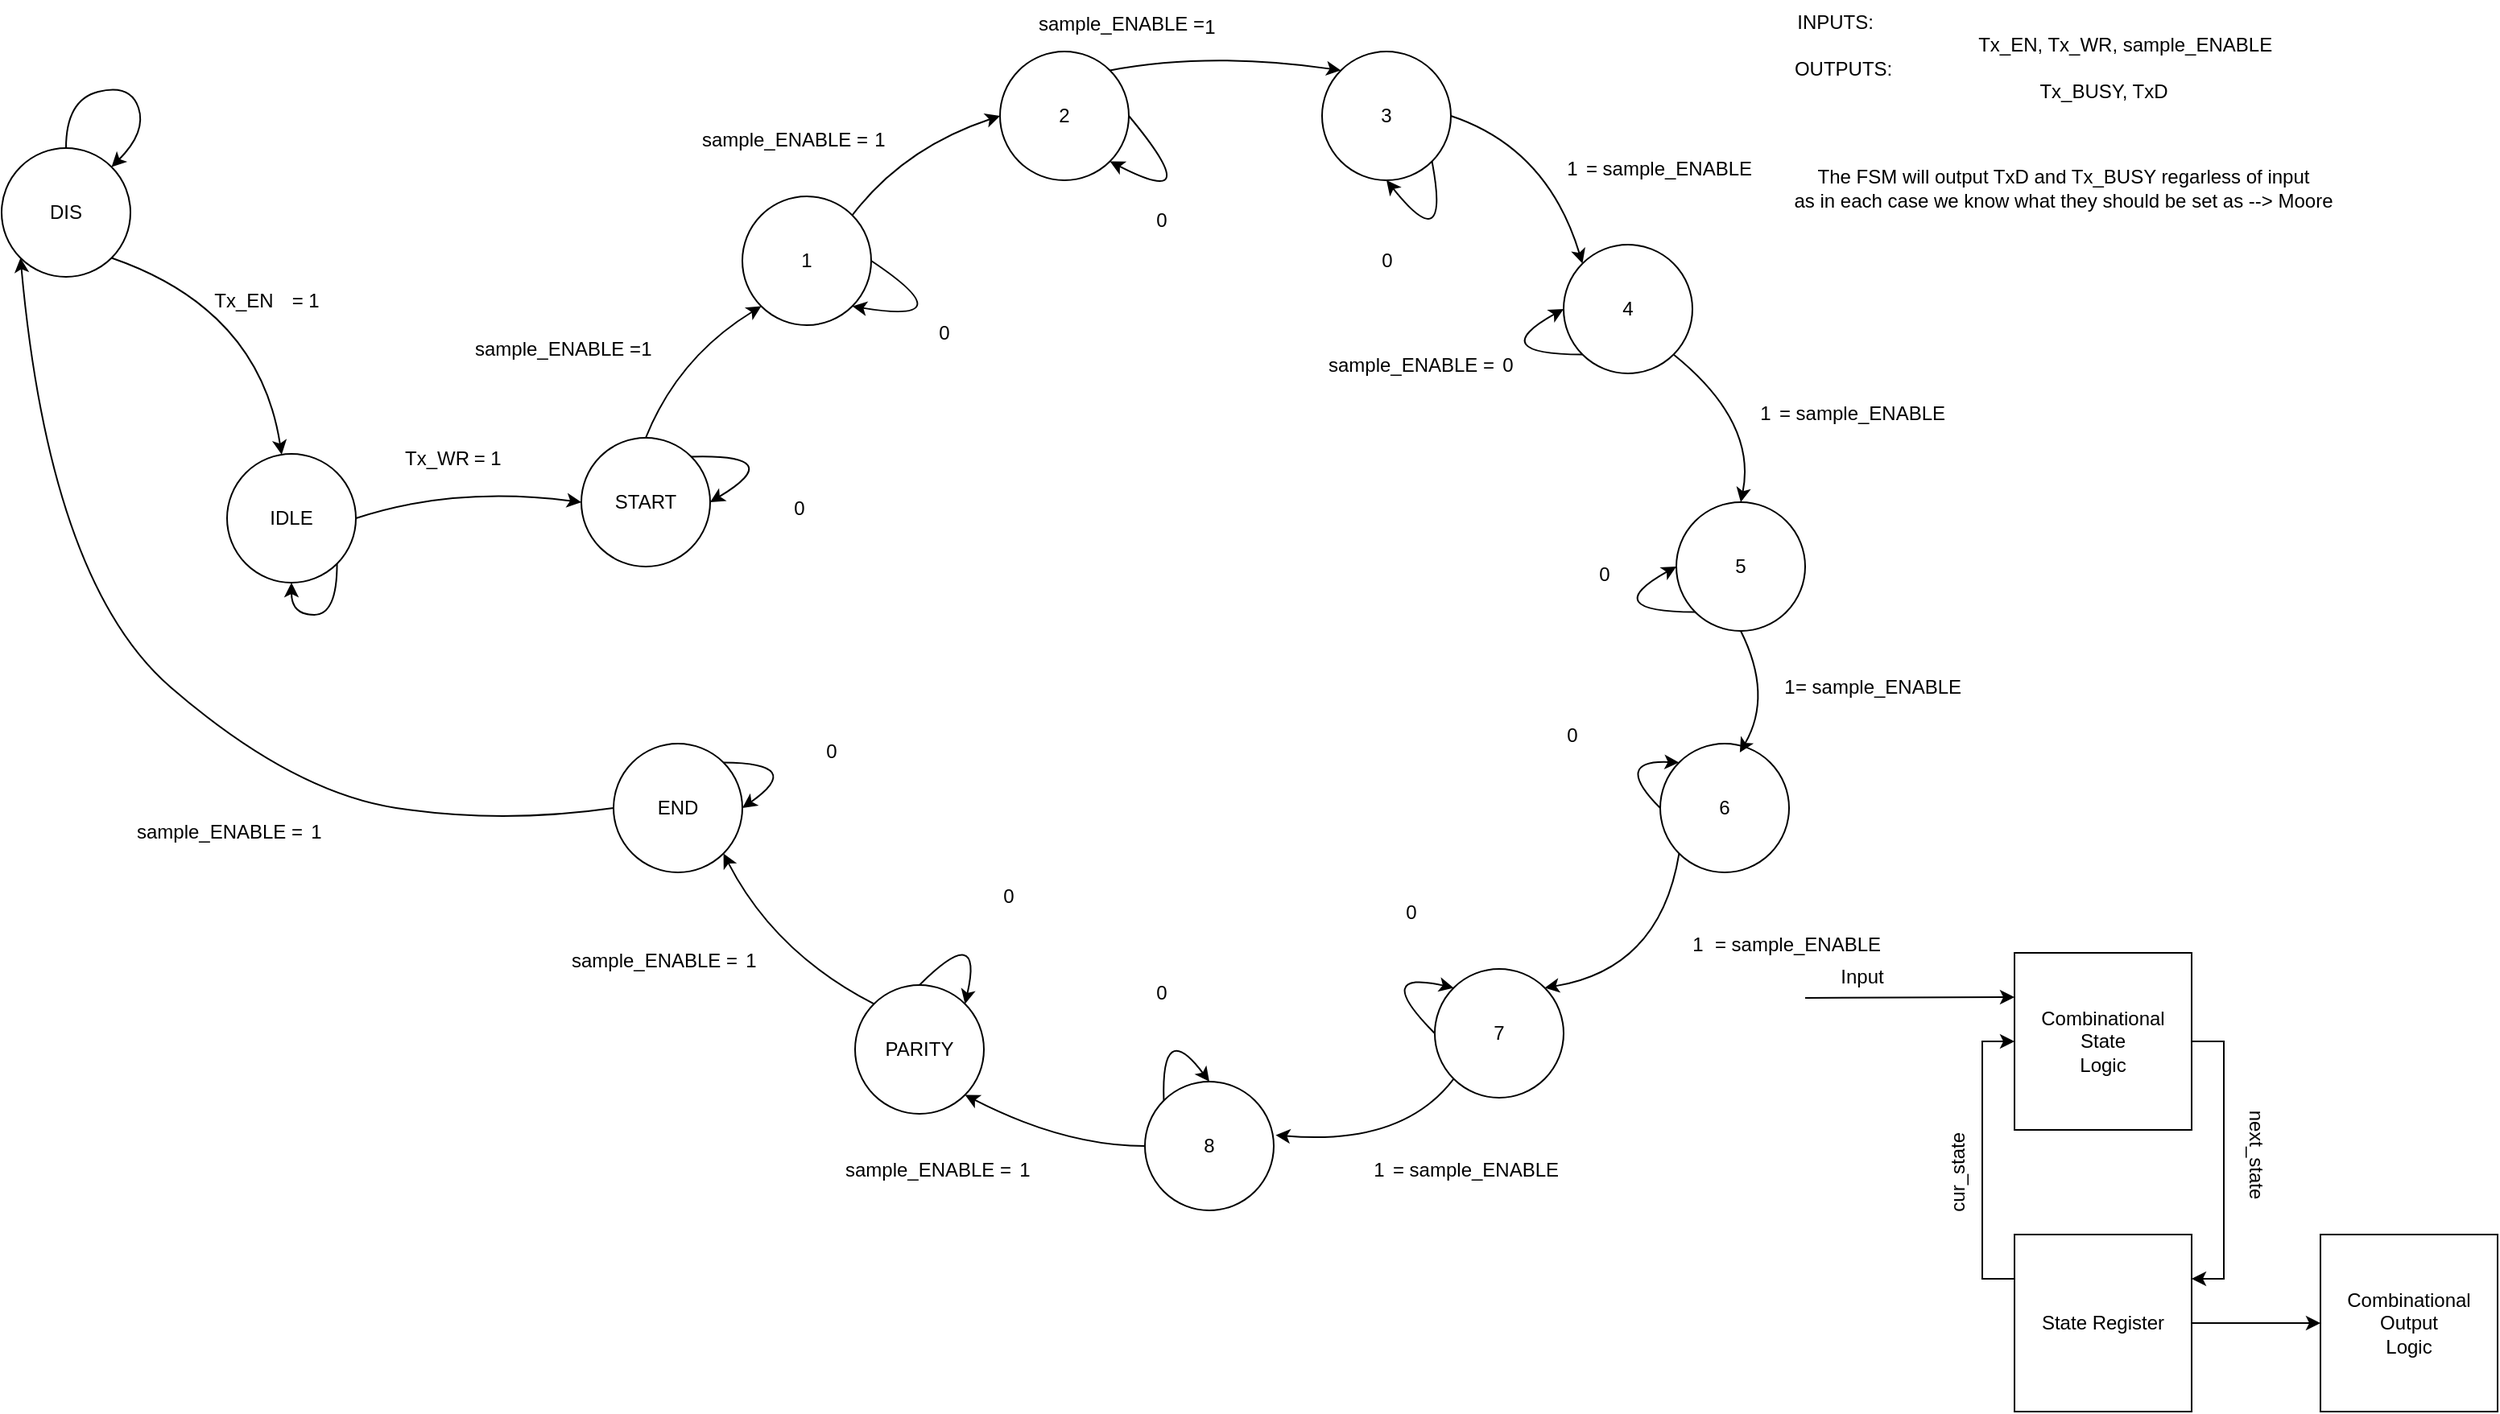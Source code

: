 <mxfile version="24.8.4">
  <diagram name="Σελίδα-1" id="_uDVrpSeUkR1qjzQ6ei-">
    <mxGraphModel dx="2901" dy="738" grid="1" gridSize="10" guides="1" tooltips="1" connect="1" arrows="1" fold="1" page="1" pageScale="1" pageWidth="827" pageHeight="1169" math="0" shadow="0">
      <root>
        <mxCell id="0" />
        <mxCell id="1" parent="0" />
        <mxCell id="am3RVxZ9VUqmCvYDFiqI-1" style="edgeStyle=none;rounded=0;orthogonalLoop=1;jettySize=auto;html=1;exitX=1;exitY=1;exitDx=0;exitDy=0;curved=1;" parent="1" source="am3RVxZ9VUqmCvYDFiqI-2" target="am3RVxZ9VUqmCvYDFiqI-6" edge="1">
          <mxGeometry relative="1" as="geometry">
            <Array as="points">
              <mxPoint x="-590" y="460" />
            </Array>
          </mxGeometry>
        </mxCell>
        <mxCell id="am3RVxZ9VUqmCvYDFiqI-2" value="DIS" style="ellipse;whiteSpace=wrap;html=1;aspect=fixed;" parent="1" vertex="1">
          <mxGeometry x="-750" y="360" width="80" height="80" as="geometry" />
        </mxCell>
        <mxCell id="am3RVxZ9VUqmCvYDFiqI-3" style="edgeStyle=none;rounded=0;orthogonalLoop=1;jettySize=auto;html=1;exitX=1;exitY=0.5;exitDx=0;exitDy=0;entryX=0;entryY=0.5;entryDx=0;entryDy=0;curved=1;" parent="1" source="am3RVxZ9VUqmCvYDFiqI-6" target="am3RVxZ9VUqmCvYDFiqI-9" edge="1">
          <mxGeometry relative="1" as="geometry">
            <Array as="points">
              <mxPoint x="-470" y="570" />
            </Array>
          </mxGeometry>
        </mxCell>
        <mxCell id="am3RVxZ9VUqmCvYDFiqI-4" style="edgeStyle=none;rounded=0;orthogonalLoop=1;jettySize=auto;html=1;exitX=0;exitY=0.5;exitDx=0;exitDy=0;entryX=0.5;entryY=1;entryDx=0;entryDy=0;strokeColor=none;curved=1;" parent="1" source="am3RVxZ9VUqmCvYDFiqI-6" target="am3RVxZ9VUqmCvYDFiqI-2" edge="1">
          <mxGeometry relative="1" as="geometry">
            <Array as="points">
              <mxPoint x="-690" y="530" />
            </Array>
          </mxGeometry>
        </mxCell>
        <mxCell id="am3RVxZ9VUqmCvYDFiqI-6" value="IDLE" style="ellipse;whiteSpace=wrap;html=1;aspect=fixed;" parent="1" vertex="1">
          <mxGeometry x="-610" y="550" width="80" height="80" as="geometry" />
        </mxCell>
        <mxCell id="am3RVxZ9VUqmCvYDFiqI-7" style="edgeStyle=none;rounded=0;orthogonalLoop=1;jettySize=auto;html=1;exitX=0.5;exitY=0;exitDx=0;exitDy=0;entryX=0;entryY=1;entryDx=0;entryDy=0;curved=1;" parent="1" source="am3RVxZ9VUqmCvYDFiqI-9" target="am3RVxZ9VUqmCvYDFiqI-12" edge="1">
          <mxGeometry relative="1" as="geometry">
            <Array as="points">
              <mxPoint x="-330" y="490" />
            </Array>
          </mxGeometry>
        </mxCell>
        <mxCell id="am3RVxZ9VUqmCvYDFiqI-9" value="START" style="ellipse;whiteSpace=wrap;html=1;aspect=fixed;" parent="1" vertex="1">
          <mxGeometry x="-390" y="540" width="80" height="80" as="geometry" />
        </mxCell>
        <mxCell id="am3RVxZ9VUqmCvYDFiqI-10" style="edgeStyle=none;rounded=0;orthogonalLoop=1;jettySize=auto;html=1;exitX=1;exitY=0;exitDx=0;exitDy=0;entryX=0;entryY=0.5;entryDx=0;entryDy=0;curved=1;" parent="1" source="am3RVxZ9VUqmCvYDFiqI-12" target="am3RVxZ9VUqmCvYDFiqI-15" edge="1">
          <mxGeometry relative="1" as="geometry">
            <Array as="points">
              <mxPoint x="-190" y="360" />
            </Array>
          </mxGeometry>
        </mxCell>
        <mxCell id="am3RVxZ9VUqmCvYDFiqI-12" value="1" style="ellipse;whiteSpace=wrap;html=1;aspect=fixed;" parent="1" vertex="1">
          <mxGeometry x="-290" y="390" width="80" height="80" as="geometry" />
        </mxCell>
        <mxCell id="am3RVxZ9VUqmCvYDFiqI-13" style="edgeStyle=none;rounded=0;orthogonalLoop=1;jettySize=auto;html=1;exitX=1;exitY=0;exitDx=0;exitDy=0;entryX=0;entryY=0;entryDx=0;entryDy=0;curved=1;" parent="1" source="am3RVxZ9VUqmCvYDFiqI-15" target="am3RVxZ9VUqmCvYDFiqI-17" edge="1">
          <mxGeometry relative="1" as="geometry">
            <Array as="points">
              <mxPoint y="300" />
            </Array>
          </mxGeometry>
        </mxCell>
        <mxCell id="am3RVxZ9VUqmCvYDFiqI-15" value="2" style="ellipse;whiteSpace=wrap;html=1;aspect=fixed;" parent="1" vertex="1">
          <mxGeometry x="-130" y="300" width="80" height="80" as="geometry" />
        </mxCell>
        <mxCell id="am3RVxZ9VUqmCvYDFiqI-16" style="edgeStyle=none;rounded=0;orthogonalLoop=1;jettySize=auto;html=1;exitX=1;exitY=0.5;exitDx=0;exitDy=0;entryX=0;entryY=0;entryDx=0;entryDy=0;curved=1;" parent="1" source="am3RVxZ9VUqmCvYDFiqI-17" target="am3RVxZ9VUqmCvYDFiqI-20" edge="1">
          <mxGeometry relative="1" as="geometry">
            <Array as="points">
              <mxPoint x="210" y="360" />
            </Array>
          </mxGeometry>
        </mxCell>
        <mxCell id="am3RVxZ9VUqmCvYDFiqI-17" value="3" style="ellipse;whiteSpace=wrap;html=1;aspect=fixed;" parent="1" vertex="1">
          <mxGeometry x="70" y="300" width="80" height="80" as="geometry" />
        </mxCell>
        <mxCell id="am3RVxZ9VUqmCvYDFiqI-18" style="edgeStyle=none;rounded=0;orthogonalLoop=1;jettySize=auto;html=1;exitX=1;exitY=1;exitDx=0;exitDy=0;entryX=0.5;entryY=0;entryDx=0;entryDy=0;curved=1;" parent="1" source="am3RVxZ9VUqmCvYDFiqI-20" target="am3RVxZ9VUqmCvYDFiqI-22" edge="1">
          <mxGeometry relative="1" as="geometry">
            <Array as="points">
              <mxPoint x="340" y="530" />
            </Array>
          </mxGeometry>
        </mxCell>
        <mxCell id="am3RVxZ9VUqmCvYDFiqI-20" value="4" style="ellipse;whiteSpace=wrap;html=1;aspect=fixed;" parent="1" vertex="1">
          <mxGeometry x="220" y="420" width="80" height="80" as="geometry" />
        </mxCell>
        <mxCell id="am3RVxZ9VUqmCvYDFiqI-22" value="5" style="ellipse;whiteSpace=wrap;html=1;aspect=fixed;" parent="1" vertex="1">
          <mxGeometry x="290" y="580" width="80" height="80" as="geometry" />
        </mxCell>
        <mxCell id="am3RVxZ9VUqmCvYDFiqI-23" style="edgeStyle=none;rounded=0;orthogonalLoop=1;jettySize=auto;html=1;exitX=0;exitY=1;exitDx=0;exitDy=0;entryX=1;entryY=0;entryDx=0;entryDy=0;curved=1;" parent="1" source="am3RVxZ9VUqmCvYDFiqI-24" target="am3RVxZ9VUqmCvYDFiqI-25" edge="1">
          <mxGeometry relative="1" as="geometry">
            <Array as="points">
              <mxPoint x="280" y="870" />
            </Array>
          </mxGeometry>
        </mxCell>
        <mxCell id="am3RVxZ9VUqmCvYDFiqI-24" value="6" style="ellipse;whiteSpace=wrap;html=1;aspect=fixed;" parent="1" vertex="1">
          <mxGeometry x="280" y="730" width="80" height="80" as="geometry" />
        </mxCell>
        <mxCell id="am3RVxZ9VUqmCvYDFiqI-25" value="7" style="ellipse;whiteSpace=wrap;html=1;aspect=fixed;" parent="1" vertex="1">
          <mxGeometry x="140" y="870" width="80" height="80" as="geometry" />
        </mxCell>
        <mxCell id="am3RVxZ9VUqmCvYDFiqI-26" style="edgeStyle=none;rounded=0;orthogonalLoop=1;jettySize=auto;html=1;exitX=0;exitY=0.5;exitDx=0;exitDy=0;entryX=1;entryY=1;entryDx=0;entryDy=0;curved=1;" parent="1" source="am3RVxZ9VUqmCvYDFiqI-28" target="am3RVxZ9VUqmCvYDFiqI-31" edge="1">
          <mxGeometry relative="1" as="geometry">
            <Array as="points">
              <mxPoint x="-90" y="980" />
            </Array>
          </mxGeometry>
        </mxCell>
        <mxCell id="am3RVxZ9VUqmCvYDFiqI-28" value="8" style="ellipse;whiteSpace=wrap;html=1;aspect=fixed;" parent="1" vertex="1">
          <mxGeometry x="-40" y="940" width="80" height="80" as="geometry" />
        </mxCell>
        <mxCell id="am3RVxZ9VUqmCvYDFiqI-29" style="edgeStyle=none;rounded=0;orthogonalLoop=1;jettySize=auto;html=1;exitX=0;exitY=0;exitDx=0;exitDy=0;entryX=1;entryY=1;entryDx=0;entryDy=0;curved=1;" parent="1" source="am3RVxZ9VUqmCvYDFiqI-31" target="am3RVxZ9VUqmCvYDFiqI-34" edge="1">
          <mxGeometry relative="1" as="geometry">
            <Array as="points">
              <mxPoint x="-270" y="860" />
            </Array>
          </mxGeometry>
        </mxCell>
        <mxCell id="am3RVxZ9VUqmCvYDFiqI-31" value="PARITY" style="ellipse;whiteSpace=wrap;html=1;aspect=fixed;" parent="1" vertex="1">
          <mxGeometry x="-220" y="880" width="80" height="80" as="geometry" />
        </mxCell>
        <mxCell id="am3RVxZ9VUqmCvYDFiqI-32" style="edgeStyle=none;rounded=0;orthogonalLoop=1;jettySize=auto;html=1;exitX=0;exitY=0.5;exitDx=0;exitDy=0;entryX=0;entryY=1;entryDx=0;entryDy=0;curved=1;" parent="1" source="am3RVxZ9VUqmCvYDFiqI-34" target="am3RVxZ9VUqmCvYDFiqI-2" edge="1">
          <mxGeometry relative="1" as="geometry">
            <Array as="points">
              <mxPoint x="-440" y="780" />
              <mxPoint x="-570" y="760" />
              <mxPoint x="-720" y="630" />
            </Array>
          </mxGeometry>
        </mxCell>
        <mxCell id="am3RVxZ9VUqmCvYDFiqI-34" value="END" style="ellipse;whiteSpace=wrap;html=1;aspect=fixed;" parent="1" vertex="1">
          <mxGeometry x="-370" y="730" width="80" height="80" as="geometry" />
        </mxCell>
        <mxCell id="am3RVxZ9VUqmCvYDFiqI-35" style="edgeStyle=none;rounded=0;orthogonalLoop=1;jettySize=auto;html=1;exitX=0.5;exitY=0;exitDx=0;exitDy=0;entryX=1;entryY=0;entryDx=0;entryDy=0;curved=1;" parent="1" source="am3RVxZ9VUqmCvYDFiqI-2" target="am3RVxZ9VUqmCvYDFiqI-2" edge="1">
          <mxGeometry relative="1" as="geometry">
            <Array as="points">
              <mxPoint x="-710" y="330" />
              <mxPoint x="-670" y="320" />
              <mxPoint x="-660" y="350" />
            </Array>
          </mxGeometry>
        </mxCell>
        <mxCell id="am3RVxZ9VUqmCvYDFiqI-36" style="edgeStyle=none;rounded=0;orthogonalLoop=1;jettySize=auto;html=1;exitX=0.5;exitY=1;exitDx=0;exitDy=0;entryX=0.618;entryY=0.069;entryDx=0;entryDy=0;entryPerimeter=0;curved=1;" parent="1" source="am3RVxZ9VUqmCvYDFiqI-22" target="am3RVxZ9VUqmCvYDFiqI-24" edge="1">
          <mxGeometry relative="1" as="geometry">
            <Array as="points">
              <mxPoint x="350" y="700" />
            </Array>
          </mxGeometry>
        </mxCell>
        <mxCell id="am3RVxZ9VUqmCvYDFiqI-37" style="edgeStyle=none;rounded=0;orthogonalLoop=1;jettySize=auto;html=1;exitX=0;exitY=1;exitDx=0;exitDy=0;entryX=1.015;entryY=0.415;entryDx=0;entryDy=0;entryPerimeter=0;curved=1;" parent="1" source="am3RVxZ9VUqmCvYDFiqI-25" target="am3RVxZ9VUqmCvYDFiqI-28" edge="1">
          <mxGeometry relative="1" as="geometry">
            <Array as="points">
              <mxPoint x="120" y="980" />
            </Array>
          </mxGeometry>
        </mxCell>
        <mxCell id="am3RVxZ9VUqmCvYDFiqI-40" style="edgeStyle=none;rounded=0;orthogonalLoop=1;jettySize=auto;html=1;exitX=1;exitY=0;exitDx=0;exitDy=0;entryX=1;entryY=0.5;entryDx=0;entryDy=0;curved=1;" parent="1" source="am3RVxZ9VUqmCvYDFiqI-9" target="am3RVxZ9VUqmCvYDFiqI-9" edge="1">
          <mxGeometry relative="1" as="geometry">
            <Array as="points">
              <mxPoint x="-260" y="550" />
            </Array>
          </mxGeometry>
        </mxCell>
        <mxCell id="am3RVxZ9VUqmCvYDFiqI-41" style="edgeStyle=none;rounded=0;orthogonalLoop=1;jettySize=auto;html=1;exitX=1;exitY=0.5;exitDx=0;exitDy=0;entryX=1;entryY=1;entryDx=0;entryDy=0;curved=1;" parent="1" source="am3RVxZ9VUqmCvYDFiqI-12" target="am3RVxZ9VUqmCvYDFiqI-12" edge="1">
          <mxGeometry relative="1" as="geometry">
            <Array as="points">
              <mxPoint x="-150" y="470" />
            </Array>
          </mxGeometry>
        </mxCell>
        <mxCell id="am3RVxZ9VUqmCvYDFiqI-42" style="edgeStyle=none;rounded=0;orthogonalLoop=1;jettySize=auto;html=1;exitX=1;exitY=0.5;exitDx=0;exitDy=0;entryX=1;entryY=1;entryDx=0;entryDy=0;curved=1;" parent="1" source="am3RVxZ9VUqmCvYDFiqI-15" target="am3RVxZ9VUqmCvYDFiqI-15" edge="1">
          <mxGeometry relative="1" as="geometry">
            <Array as="points">
              <mxPoint y="400" />
            </Array>
          </mxGeometry>
        </mxCell>
        <mxCell id="am3RVxZ9VUqmCvYDFiqI-43" style="edgeStyle=none;rounded=0;orthogonalLoop=1;jettySize=auto;html=1;exitX=1;exitY=1;exitDx=0;exitDy=0;entryX=0.5;entryY=1;entryDx=0;entryDy=0;curved=1;" parent="1" source="am3RVxZ9VUqmCvYDFiqI-17" target="am3RVxZ9VUqmCvYDFiqI-17" edge="1">
          <mxGeometry relative="1" as="geometry">
            <Array as="points">
              <mxPoint x="150" y="430" />
            </Array>
          </mxGeometry>
        </mxCell>
        <mxCell id="am3RVxZ9VUqmCvYDFiqI-44" style="edgeStyle=none;rounded=0;orthogonalLoop=1;jettySize=auto;html=1;exitX=0;exitY=1;exitDx=0;exitDy=0;entryX=0;entryY=0.5;entryDx=0;entryDy=0;curved=1;" parent="1" source="am3RVxZ9VUqmCvYDFiqI-20" target="am3RVxZ9VUqmCvYDFiqI-20" edge="1">
          <mxGeometry relative="1" as="geometry">
            <Array as="points">
              <mxPoint x="170" y="488" />
            </Array>
          </mxGeometry>
        </mxCell>
        <mxCell id="am3RVxZ9VUqmCvYDFiqI-45" style="edgeStyle=none;rounded=0;orthogonalLoop=1;jettySize=auto;html=1;exitX=0;exitY=1;exitDx=0;exitDy=0;entryX=0;entryY=0.5;entryDx=0;entryDy=0;curved=1;" parent="1" source="am3RVxZ9VUqmCvYDFiqI-22" target="am3RVxZ9VUqmCvYDFiqI-22" edge="1">
          <mxGeometry relative="1" as="geometry">
            <Array as="points">
              <mxPoint x="240" y="648" />
            </Array>
          </mxGeometry>
        </mxCell>
        <mxCell id="am3RVxZ9VUqmCvYDFiqI-46" style="edgeStyle=none;rounded=0;orthogonalLoop=1;jettySize=auto;html=1;exitX=0;exitY=0.5;exitDx=0;exitDy=0;entryX=0;entryY=0;entryDx=0;entryDy=0;curved=1;" parent="1" source="am3RVxZ9VUqmCvYDFiqI-24" target="am3RVxZ9VUqmCvYDFiqI-24" edge="1">
          <mxGeometry relative="1" as="geometry">
            <Array as="points">
              <mxPoint x="250" y="740" />
            </Array>
          </mxGeometry>
        </mxCell>
        <mxCell id="am3RVxZ9VUqmCvYDFiqI-47" style="edgeStyle=none;rounded=0;orthogonalLoop=1;jettySize=auto;html=1;exitX=0;exitY=0.5;exitDx=0;exitDy=0;entryX=0;entryY=0;entryDx=0;entryDy=0;curved=1;" parent="1" source="am3RVxZ9VUqmCvYDFiqI-25" target="am3RVxZ9VUqmCvYDFiqI-25" edge="1">
          <mxGeometry relative="1" as="geometry">
            <Array as="points">
              <mxPoint x="100" y="870" />
            </Array>
          </mxGeometry>
        </mxCell>
        <mxCell id="am3RVxZ9VUqmCvYDFiqI-48" style="edgeStyle=none;rounded=0;orthogonalLoop=1;jettySize=auto;html=1;exitX=0;exitY=0;exitDx=0;exitDy=0;entryX=0.5;entryY=0;entryDx=0;entryDy=0;curved=1;" parent="1" source="am3RVxZ9VUqmCvYDFiqI-28" target="am3RVxZ9VUqmCvYDFiqI-28" edge="1">
          <mxGeometry relative="1" as="geometry">
            <Array as="points">
              <mxPoint x="-30" y="900" />
            </Array>
          </mxGeometry>
        </mxCell>
        <mxCell id="am3RVxZ9VUqmCvYDFiqI-49" style="edgeStyle=none;rounded=0;orthogonalLoop=1;jettySize=auto;html=1;exitX=0.5;exitY=0;exitDx=0;exitDy=0;entryX=1;entryY=0;entryDx=0;entryDy=0;curved=1;" parent="1" source="am3RVxZ9VUqmCvYDFiqI-31" target="am3RVxZ9VUqmCvYDFiqI-31" edge="1">
          <mxGeometry relative="1" as="geometry">
            <Array as="points">
              <mxPoint x="-140" y="840" />
            </Array>
          </mxGeometry>
        </mxCell>
        <mxCell id="am3RVxZ9VUqmCvYDFiqI-50" style="edgeStyle=none;rounded=0;orthogonalLoop=1;jettySize=auto;html=1;exitX=1;exitY=0;exitDx=0;exitDy=0;entryX=1;entryY=0.5;entryDx=0;entryDy=0;curved=1;" parent="1" source="am3RVxZ9VUqmCvYDFiqI-34" target="am3RVxZ9VUqmCvYDFiqI-34" edge="1">
          <mxGeometry relative="1" as="geometry">
            <Array as="points">
              <mxPoint x="-250" y="742" />
            </Array>
          </mxGeometry>
        </mxCell>
        <mxCell id="am3RVxZ9VUqmCvYDFiqI-55" value="0" style="text;html=1;align=center;verticalAlign=middle;resizable=0;points=[];autosize=1;strokeColor=none;fillColor=none;" parent="1" vertex="1">
          <mxGeometry x="-180" y="460" width="30" height="30" as="geometry" />
        </mxCell>
        <mxCell id="am3RVxZ9VUqmCvYDFiqI-57" value="sample_ENABLE =" style="text;html=1;align=center;verticalAlign=middle;resizable=0;points=[];autosize=1;strokeColor=none;fillColor=none;" parent="1" vertex="1">
          <mxGeometry x="-329" y="340" width="130" height="30" as="geometry" />
        </mxCell>
        <mxCell id="am3RVxZ9VUqmCvYDFiqI-64" value="Tx_EN" style="text;html=1;align=center;verticalAlign=middle;resizable=0;points=[];autosize=1;strokeColor=none;fillColor=none;" parent="1" vertex="1">
          <mxGeometry x="-630" y="440" width="60" height="30" as="geometry" />
        </mxCell>
        <mxCell id="am3RVxZ9VUqmCvYDFiqI-66" value="Combinational&lt;br&gt;Output&lt;br&gt;Logic" style="whiteSpace=wrap;html=1;aspect=fixed;" parent="1" vertex="1">
          <mxGeometry x="690" y="1035" width="110" height="110" as="geometry" />
        </mxCell>
        <mxCell id="am3RVxZ9VUqmCvYDFiqI-67" style="edgeStyle=orthogonalEdgeStyle;rounded=0;orthogonalLoop=1;jettySize=auto;html=1;exitX=1;exitY=0.5;exitDx=0;exitDy=0;entryX=1;entryY=0.25;entryDx=0;entryDy=0;" parent="1" source="am3RVxZ9VUqmCvYDFiqI-68" target="am3RVxZ9VUqmCvYDFiqI-71" edge="1">
          <mxGeometry relative="1" as="geometry" />
        </mxCell>
        <mxCell id="am3RVxZ9VUqmCvYDFiqI-68" value="Combinational&lt;br&gt;State&lt;br&gt;Logic" style="whiteSpace=wrap;html=1;aspect=fixed;" parent="1" vertex="1">
          <mxGeometry x="500" y="860" width="110" height="110" as="geometry" />
        </mxCell>
        <mxCell id="am3RVxZ9VUqmCvYDFiqI-69" style="edgeStyle=orthogonalEdgeStyle;rounded=0;orthogonalLoop=1;jettySize=auto;html=1;exitX=1;exitY=0.5;exitDx=0;exitDy=0;entryX=0;entryY=0.5;entryDx=0;entryDy=0;" parent="1" source="am3RVxZ9VUqmCvYDFiqI-71" target="am3RVxZ9VUqmCvYDFiqI-66" edge="1">
          <mxGeometry relative="1" as="geometry" />
        </mxCell>
        <mxCell id="am3RVxZ9VUqmCvYDFiqI-70" style="edgeStyle=orthogonalEdgeStyle;rounded=0;orthogonalLoop=1;jettySize=auto;html=1;exitX=0;exitY=0.25;exitDx=0;exitDy=0;entryX=0;entryY=0.5;entryDx=0;entryDy=0;" parent="1" source="am3RVxZ9VUqmCvYDFiqI-71" target="am3RVxZ9VUqmCvYDFiqI-68" edge="1">
          <mxGeometry relative="1" as="geometry" />
        </mxCell>
        <mxCell id="am3RVxZ9VUqmCvYDFiqI-71" value="State Register" style="whiteSpace=wrap;html=1;aspect=fixed;" parent="1" vertex="1">
          <mxGeometry x="500" y="1035" width="110" height="110" as="geometry" />
        </mxCell>
        <mxCell id="am3RVxZ9VUqmCvYDFiqI-72" value="next_state" style="text;html=1;align=center;verticalAlign=middle;resizable=0;points=[];autosize=1;strokeColor=none;fillColor=none;rotation=90;" parent="1" vertex="1">
          <mxGeometry x="610" y="970" width="80" height="30" as="geometry" />
        </mxCell>
        <mxCell id="am3RVxZ9VUqmCvYDFiqI-73" value="cur_state&amp;nbsp;" style="text;html=1;align=center;verticalAlign=middle;resizable=0;points=[];autosize=1;strokeColor=none;fillColor=none;rotation=270;" parent="1" vertex="1">
          <mxGeometry x="425" y="980" width="80" height="30" as="geometry" />
        </mxCell>
        <mxCell id="am3RVxZ9VUqmCvYDFiqI-74" value="" style="endArrow=classic;html=1;rounded=0;entryX=0;entryY=0.25;entryDx=0;entryDy=0;" parent="1" target="am3RVxZ9VUqmCvYDFiqI-68" edge="1">
          <mxGeometry width="50" height="50" relative="1" as="geometry">
            <mxPoint x="370" y="888" as="sourcePoint" />
            <mxPoint x="350" y="905" as="targetPoint" />
          </mxGeometry>
        </mxCell>
        <mxCell id="am3RVxZ9VUqmCvYDFiqI-75" value="Input" style="text;html=1;align=center;verticalAlign=middle;resizable=0;points=[];autosize=1;strokeColor=none;fillColor=none;" parent="1" vertex="1">
          <mxGeometry x="380" y="860" width="50" height="30" as="geometry" />
        </mxCell>
        <mxCell id="am3RVxZ9VUqmCvYDFiqI-76" value="INPUTS:&amp;nbsp; &amp;nbsp; &amp;nbsp; &amp;nbsp; &amp;nbsp; &amp;nbsp; &amp;nbsp; &amp;nbsp; &amp;nbsp; &amp;nbsp; &amp;nbsp; &amp;nbsp; &amp;nbsp; &amp;nbsp; &amp;nbsp; &amp;nbsp; &amp;nbsp; &amp;nbsp; &amp;nbsp; &amp;nbsp; &amp;nbsp; &amp;nbsp; &amp;nbsp; &amp;nbsp; &amp;nbsp; &amp;nbsp; &amp;nbsp; &amp;nbsp; &amp;nbsp; &amp;nbsp; &amp;nbsp; &amp;nbsp; &amp;nbsp; &amp;nbsp; &amp;nbsp; &amp;nbsp; &amp;nbsp; &amp;nbsp; &amp;nbsp; &amp;nbsp; &amp;nbsp; &amp;nbsp; &amp;nbsp; &amp;nbsp; &amp;nbsp; &amp;nbsp; &amp;nbsp; &amp;nbsp; &amp;nbsp; &amp;nbsp;&amp;nbsp;&lt;div&gt;&lt;span style=&quot;white-space: pre;&quot;&gt;&#x9;&lt;/span&gt;Tx_EN, Tx_WR, sample_ENABLE&lt;br&gt;OUTPUTS:&amp;nbsp; &amp;nbsp; &amp;nbsp; &amp;nbsp; &amp;nbsp; &amp;nbsp; &amp;nbsp; &amp;nbsp; &amp;nbsp; &amp;nbsp; &amp;nbsp; &amp;nbsp; &amp;nbsp; &amp;nbsp; &amp;nbsp; &amp;nbsp; &amp;nbsp; &amp;nbsp; &amp;nbsp; &amp;nbsp; &amp;nbsp; &amp;nbsp; &amp;nbsp; &amp;nbsp; &amp;nbsp; &amp;nbsp; &amp;nbsp; &amp;nbsp; &amp;nbsp; &amp;nbsp; &amp;nbsp; &amp;nbsp; &amp;nbsp; &amp;nbsp; &amp;nbsp; &amp;nbsp; &amp;nbsp; &amp;nbsp; &amp;nbsp; &amp;nbsp; &amp;nbsp; &amp;nbsp; &amp;nbsp; &amp;nbsp; &amp;nbsp; &amp;nbsp; &amp;nbsp; &amp;nbsp; &amp;nbsp;&lt;br&gt;Tx_BUSY, TxD&lt;/div&gt;" style="text;html=1;align=center;verticalAlign=middle;resizable=0;points=[];autosize=1;strokeColor=none;fillColor=none;" parent="1" vertex="1">
          <mxGeometry x="350" y="268" width="410" height="70" as="geometry" />
        </mxCell>
        <mxCell id="am3RVxZ9VUqmCvYDFiqI-77" value="The FSM will output TxD and Tx_BUSY regarless of input &lt;br&gt;as in each case we know what they should be set as --&amp;gt; Moore" style="text;html=1;align=center;verticalAlign=middle;resizable=0;points=[];autosize=1;strokeColor=none;fillColor=none;" parent="1" vertex="1">
          <mxGeometry x="350" y="365" width="360" height="40" as="geometry" />
        </mxCell>
        <mxCell id="am3RVxZ9VUqmCvYDFiqI-79" value="1" style="text;html=1;align=center;verticalAlign=middle;resizable=0;points=[];autosize=1;strokeColor=none;fillColor=none;" parent="1" vertex="1">
          <mxGeometry x="-365" y="470" width="30" height="30" as="geometry" />
        </mxCell>
        <mxCell id="am3RVxZ9VUqmCvYDFiqI-80" value="1" style="text;html=1;align=center;verticalAlign=middle;resizable=0;points=[];autosize=1;strokeColor=none;fillColor=none;" parent="1" vertex="1">
          <mxGeometry x="-220" y="340" width="30" height="30" as="geometry" />
        </mxCell>
        <mxCell id="am3RVxZ9VUqmCvYDFiqI-81" value="1" style="text;html=1;align=center;verticalAlign=middle;resizable=0;points=[];autosize=1;strokeColor=none;fillColor=none;" parent="1" vertex="1">
          <mxGeometry x="-15" y="270" width="30" height="30" as="geometry" />
        </mxCell>
        <mxCell id="am3RVxZ9VUqmCvYDFiqI-82" value="1" style="text;html=1;align=center;verticalAlign=middle;resizable=0;points=[];autosize=1;strokeColor=none;fillColor=none;" parent="1" vertex="1">
          <mxGeometry x="210" y="358" width="30" height="30" as="geometry" />
        </mxCell>
        <mxCell id="am3RVxZ9VUqmCvYDFiqI-83" value="1" style="text;html=1;align=center;verticalAlign=middle;resizable=0;points=[];autosize=1;strokeColor=none;fillColor=none;" parent="1" vertex="1">
          <mxGeometry x="330" y="510" width="30" height="30" as="geometry" />
        </mxCell>
        <mxCell id="am3RVxZ9VUqmCvYDFiqI-84" value="1" style="text;html=1;align=center;verticalAlign=middle;resizable=0;points=[];autosize=1;strokeColor=none;fillColor=none;" parent="1" vertex="1">
          <mxGeometry x="345" y="680" width="30" height="30" as="geometry" />
        </mxCell>
        <mxCell id="am3RVxZ9VUqmCvYDFiqI-85" value="1" style="text;html=1;align=center;verticalAlign=middle;resizable=0;points=[];autosize=1;strokeColor=none;fillColor=none;" parent="1" vertex="1">
          <mxGeometry x="288" y="840" width="30" height="30" as="geometry" />
        </mxCell>
        <mxCell id="am3RVxZ9VUqmCvYDFiqI-86" value="1" style="text;html=1;align=center;verticalAlign=middle;resizable=0;points=[];autosize=1;strokeColor=none;fillColor=none;" parent="1" vertex="1">
          <mxGeometry x="90" y="980" width="30" height="30" as="geometry" />
        </mxCell>
        <mxCell id="am3RVxZ9VUqmCvYDFiqI-87" value="1" style="text;html=1;align=center;verticalAlign=middle;resizable=0;points=[];autosize=1;strokeColor=none;fillColor=none;" parent="1" vertex="1">
          <mxGeometry x="-130" y="980" width="30" height="30" as="geometry" />
        </mxCell>
        <mxCell id="am3RVxZ9VUqmCvYDFiqI-88" value="1" style="text;html=1;align=center;verticalAlign=middle;resizable=0;points=[];autosize=1;strokeColor=none;fillColor=none;" parent="1" vertex="1">
          <mxGeometry x="-300" y="850" width="30" height="30" as="geometry" />
        </mxCell>
        <mxCell id="am3RVxZ9VUqmCvYDFiqI-89" value="1" style="text;html=1;align=center;verticalAlign=middle;resizable=0;points=[];autosize=1;strokeColor=none;fillColor=none;" parent="1" vertex="1">
          <mxGeometry x="-570" y="770" width="30" height="30" as="geometry" />
        </mxCell>
        <mxCell id="am3RVxZ9VUqmCvYDFiqI-90" value="0" style="text;html=1;align=center;verticalAlign=middle;resizable=0;points=[];autosize=1;strokeColor=none;fillColor=none;" parent="1" vertex="1">
          <mxGeometry x="-45" y="390" width="30" height="30" as="geometry" />
        </mxCell>
        <mxCell id="am3RVxZ9VUqmCvYDFiqI-93" value="0" style="text;html=1;align=center;verticalAlign=middle;resizable=0;points=[];autosize=1;strokeColor=none;fillColor=none;" parent="1" vertex="1">
          <mxGeometry x="95" y="415" width="30" height="30" as="geometry" />
        </mxCell>
        <mxCell id="am3RVxZ9VUqmCvYDFiqI-94" value="0" style="text;html=1;align=center;verticalAlign=middle;resizable=0;points=[];autosize=1;strokeColor=none;fillColor=none;" parent="1" vertex="1">
          <mxGeometry x="170" y="480" width="30" height="30" as="geometry" />
        </mxCell>
        <mxCell id="am3RVxZ9VUqmCvYDFiqI-95" value="0" style="text;html=1;align=center;verticalAlign=middle;resizable=0;points=[];autosize=1;strokeColor=none;fillColor=none;" parent="1" vertex="1">
          <mxGeometry x="230" y="610" width="30" height="30" as="geometry" />
        </mxCell>
        <mxCell id="am3RVxZ9VUqmCvYDFiqI-96" value="0" style="text;html=1;align=center;verticalAlign=middle;resizable=0;points=[];autosize=1;strokeColor=none;fillColor=none;" parent="1" vertex="1">
          <mxGeometry x="210" y="710" width="30" height="30" as="geometry" />
        </mxCell>
        <mxCell id="am3RVxZ9VUqmCvYDFiqI-98" value="0" style="text;html=1;align=center;verticalAlign=middle;resizable=0;points=[];autosize=1;strokeColor=none;fillColor=none;" parent="1" vertex="1">
          <mxGeometry x="110" y="820" width="30" height="30" as="geometry" />
        </mxCell>
        <mxCell id="am3RVxZ9VUqmCvYDFiqI-99" value="0" style="text;html=1;align=center;verticalAlign=middle;resizable=0;points=[];autosize=1;strokeColor=none;fillColor=none;" parent="1" vertex="1">
          <mxGeometry x="-45" y="870" width="30" height="30" as="geometry" />
        </mxCell>
        <mxCell id="am3RVxZ9VUqmCvYDFiqI-100" value="0" style="text;html=1;align=center;verticalAlign=middle;resizable=0;points=[];autosize=1;strokeColor=none;fillColor=none;" parent="1" vertex="1">
          <mxGeometry x="-140" y="810" width="30" height="30" as="geometry" />
        </mxCell>
        <mxCell id="am3RVxZ9VUqmCvYDFiqI-101" value="0" style="text;html=1;align=center;verticalAlign=middle;resizable=0;points=[];autosize=1;strokeColor=none;fillColor=none;" parent="1" vertex="1">
          <mxGeometry x="-250" y="720" width="30" height="30" as="geometry" />
        </mxCell>
        <mxCell id="am3RVxZ9VUqmCvYDFiqI-102" value="0" style="text;html=1;align=center;verticalAlign=middle;resizable=0;points=[];autosize=1;strokeColor=none;fillColor=none;" parent="1" vertex="1">
          <mxGeometry x="-270" y="569" width="30" height="30" as="geometry" />
        </mxCell>
        <mxCell id="am3RVxZ9VUqmCvYDFiqI-103" value="Tx_WR" style="text;html=1;align=center;verticalAlign=middle;resizable=0;points=[];autosize=1;strokeColor=none;fillColor=none;" parent="1" vertex="1">
          <mxGeometry x="-510" y="538" width="60" height="30" as="geometry" />
        </mxCell>
        <mxCell id="am3RVxZ9VUqmCvYDFiqI-106" style="edgeStyle=orthogonalEdgeStyle;rounded=0;orthogonalLoop=1;jettySize=auto;html=1;exitX=1;exitY=1;exitDx=0;exitDy=0;entryX=0.5;entryY=1;entryDx=0;entryDy=0;curved=1;" parent="1" source="am3RVxZ9VUqmCvYDFiqI-6" target="am3RVxZ9VUqmCvYDFiqI-6" edge="1">
          <mxGeometry relative="1" as="geometry">
            <Array as="points">
              <mxPoint x="-542" y="650" />
              <mxPoint x="-570" y="650" />
            </Array>
          </mxGeometry>
        </mxCell>
        <mxCell id="Om9PLUiwEDZlppF-ov7l-1" value="sample_ENABLE =" style="text;html=1;align=center;verticalAlign=middle;resizable=0;points=[];autosize=1;strokeColor=none;fillColor=none;" vertex="1" parent="1">
          <mxGeometry x="-470" y="470" width="130" height="30" as="geometry" />
        </mxCell>
        <mxCell id="Om9PLUiwEDZlppF-ov7l-2" value="sample_ENABLE =" style="text;html=1;align=center;verticalAlign=middle;resizable=0;points=[];autosize=1;strokeColor=none;fillColor=none;" vertex="1" parent="1">
          <mxGeometry x="-120" y="268" width="130" height="30" as="geometry" />
        </mxCell>
        <mxCell id="Om9PLUiwEDZlppF-ov7l-3" value="= sample_ENABLE" style="text;html=1;align=center;verticalAlign=middle;resizable=0;points=[];autosize=1;strokeColor=none;fillColor=none;" vertex="1" parent="1">
          <mxGeometry x="220" y="358" width="130" height="30" as="geometry" />
        </mxCell>
        <mxCell id="Om9PLUiwEDZlppF-ov7l-4" value="= sample_ENABLE" style="text;html=1;align=center;verticalAlign=middle;resizable=0;points=[];autosize=1;strokeColor=none;fillColor=none;" vertex="1" parent="1">
          <mxGeometry x="340" y="510" width="130" height="30" as="geometry" />
        </mxCell>
        <mxCell id="Om9PLUiwEDZlppF-ov7l-5" value="= sample_ENABLE" style="text;html=1;align=center;verticalAlign=middle;resizable=0;points=[];autosize=1;strokeColor=none;fillColor=none;" vertex="1" parent="1">
          <mxGeometry x="350" y="680" width="130" height="30" as="geometry" />
        </mxCell>
        <mxCell id="Om9PLUiwEDZlppF-ov7l-6" value="= sample_ENABLE" style="text;html=1;align=center;verticalAlign=middle;resizable=0;points=[];autosize=1;strokeColor=none;fillColor=none;" vertex="1" parent="1">
          <mxGeometry x="300" y="840" width="130" height="30" as="geometry" />
        </mxCell>
        <mxCell id="Om9PLUiwEDZlppF-ov7l-7" value="= sample_ENABLE" style="text;html=1;align=center;verticalAlign=middle;resizable=0;points=[];autosize=1;strokeColor=none;fillColor=none;" vertex="1" parent="1">
          <mxGeometry x="100" y="980" width="130" height="30" as="geometry" />
        </mxCell>
        <mxCell id="Om9PLUiwEDZlppF-ov7l-9" value="sample_ENABLE =" style="text;html=1;align=center;verticalAlign=middle;resizable=0;points=[];autosize=1;strokeColor=none;fillColor=none;" vertex="1" parent="1">
          <mxGeometry x="-410" y="850" width="130" height="30" as="geometry" />
        </mxCell>
        <mxCell id="Om9PLUiwEDZlppF-ov7l-10" value="sample_ENABLE =" style="text;html=1;align=center;verticalAlign=middle;resizable=0;points=[];autosize=1;strokeColor=none;fillColor=none;" vertex="1" parent="1">
          <mxGeometry x="-240" y="980" width="130" height="30" as="geometry" />
        </mxCell>
        <mxCell id="Om9PLUiwEDZlppF-ov7l-11" value="sample_ENABLE =" style="text;html=1;align=center;verticalAlign=middle;resizable=0;points=[];autosize=1;strokeColor=none;fillColor=none;" vertex="1" parent="1">
          <mxGeometry x="-680" y="770" width="130" height="30" as="geometry" />
        </mxCell>
        <mxCell id="Om9PLUiwEDZlppF-ov7l-12" value="sample_ENABLE =" style="text;html=1;align=center;verticalAlign=middle;resizable=0;points=[];autosize=1;strokeColor=none;fillColor=none;" vertex="1" parent="1">
          <mxGeometry x="60" y="480" width="130" height="30" as="geometry" />
        </mxCell>
        <mxCell id="Om9PLUiwEDZlppF-ov7l-13" value="= 1&amp;nbsp;" style="text;html=1;align=center;verticalAlign=middle;resizable=0;points=[];autosize=1;strokeColor=none;fillColor=none;" vertex="1" parent="1">
          <mxGeometry x="-580" y="440" width="40" height="30" as="geometry" />
        </mxCell>
        <mxCell id="Om9PLUiwEDZlppF-ov7l-14" value="= 1&amp;nbsp;" style="text;html=1;align=center;verticalAlign=middle;resizable=0;points=[];autosize=1;strokeColor=none;fillColor=none;" vertex="1" parent="1">
          <mxGeometry x="-467" y="538" width="40" height="30" as="geometry" />
        </mxCell>
      </root>
    </mxGraphModel>
  </diagram>
</mxfile>
